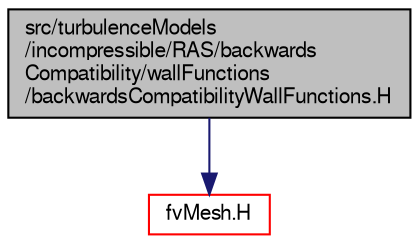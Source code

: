 digraph "src/turbulenceModels/incompressible/RAS/backwardsCompatibility/wallFunctions/backwardsCompatibilityWallFunctions.H"
{
  bgcolor="transparent";
  edge [fontname="FreeSans",fontsize="10",labelfontname="FreeSans",labelfontsize="10"];
  node [fontname="FreeSans",fontsize="10",shape=record];
  Node0 [label="src/turbulenceModels\l/incompressible/RAS/backwards\lCompatibility/wallFunctions\l/backwardsCompatibilityWallFunctions.H",height=0.2,width=0.4,color="black", fillcolor="grey75", style="filled", fontcolor="black"];
  Node0 -> Node1 [color="midnightblue",fontsize="10",style="solid",fontname="FreeSans"];
  Node1 [label="fvMesh.H",height=0.2,width=0.4,color="red",URL="$a03533.html"];
}
